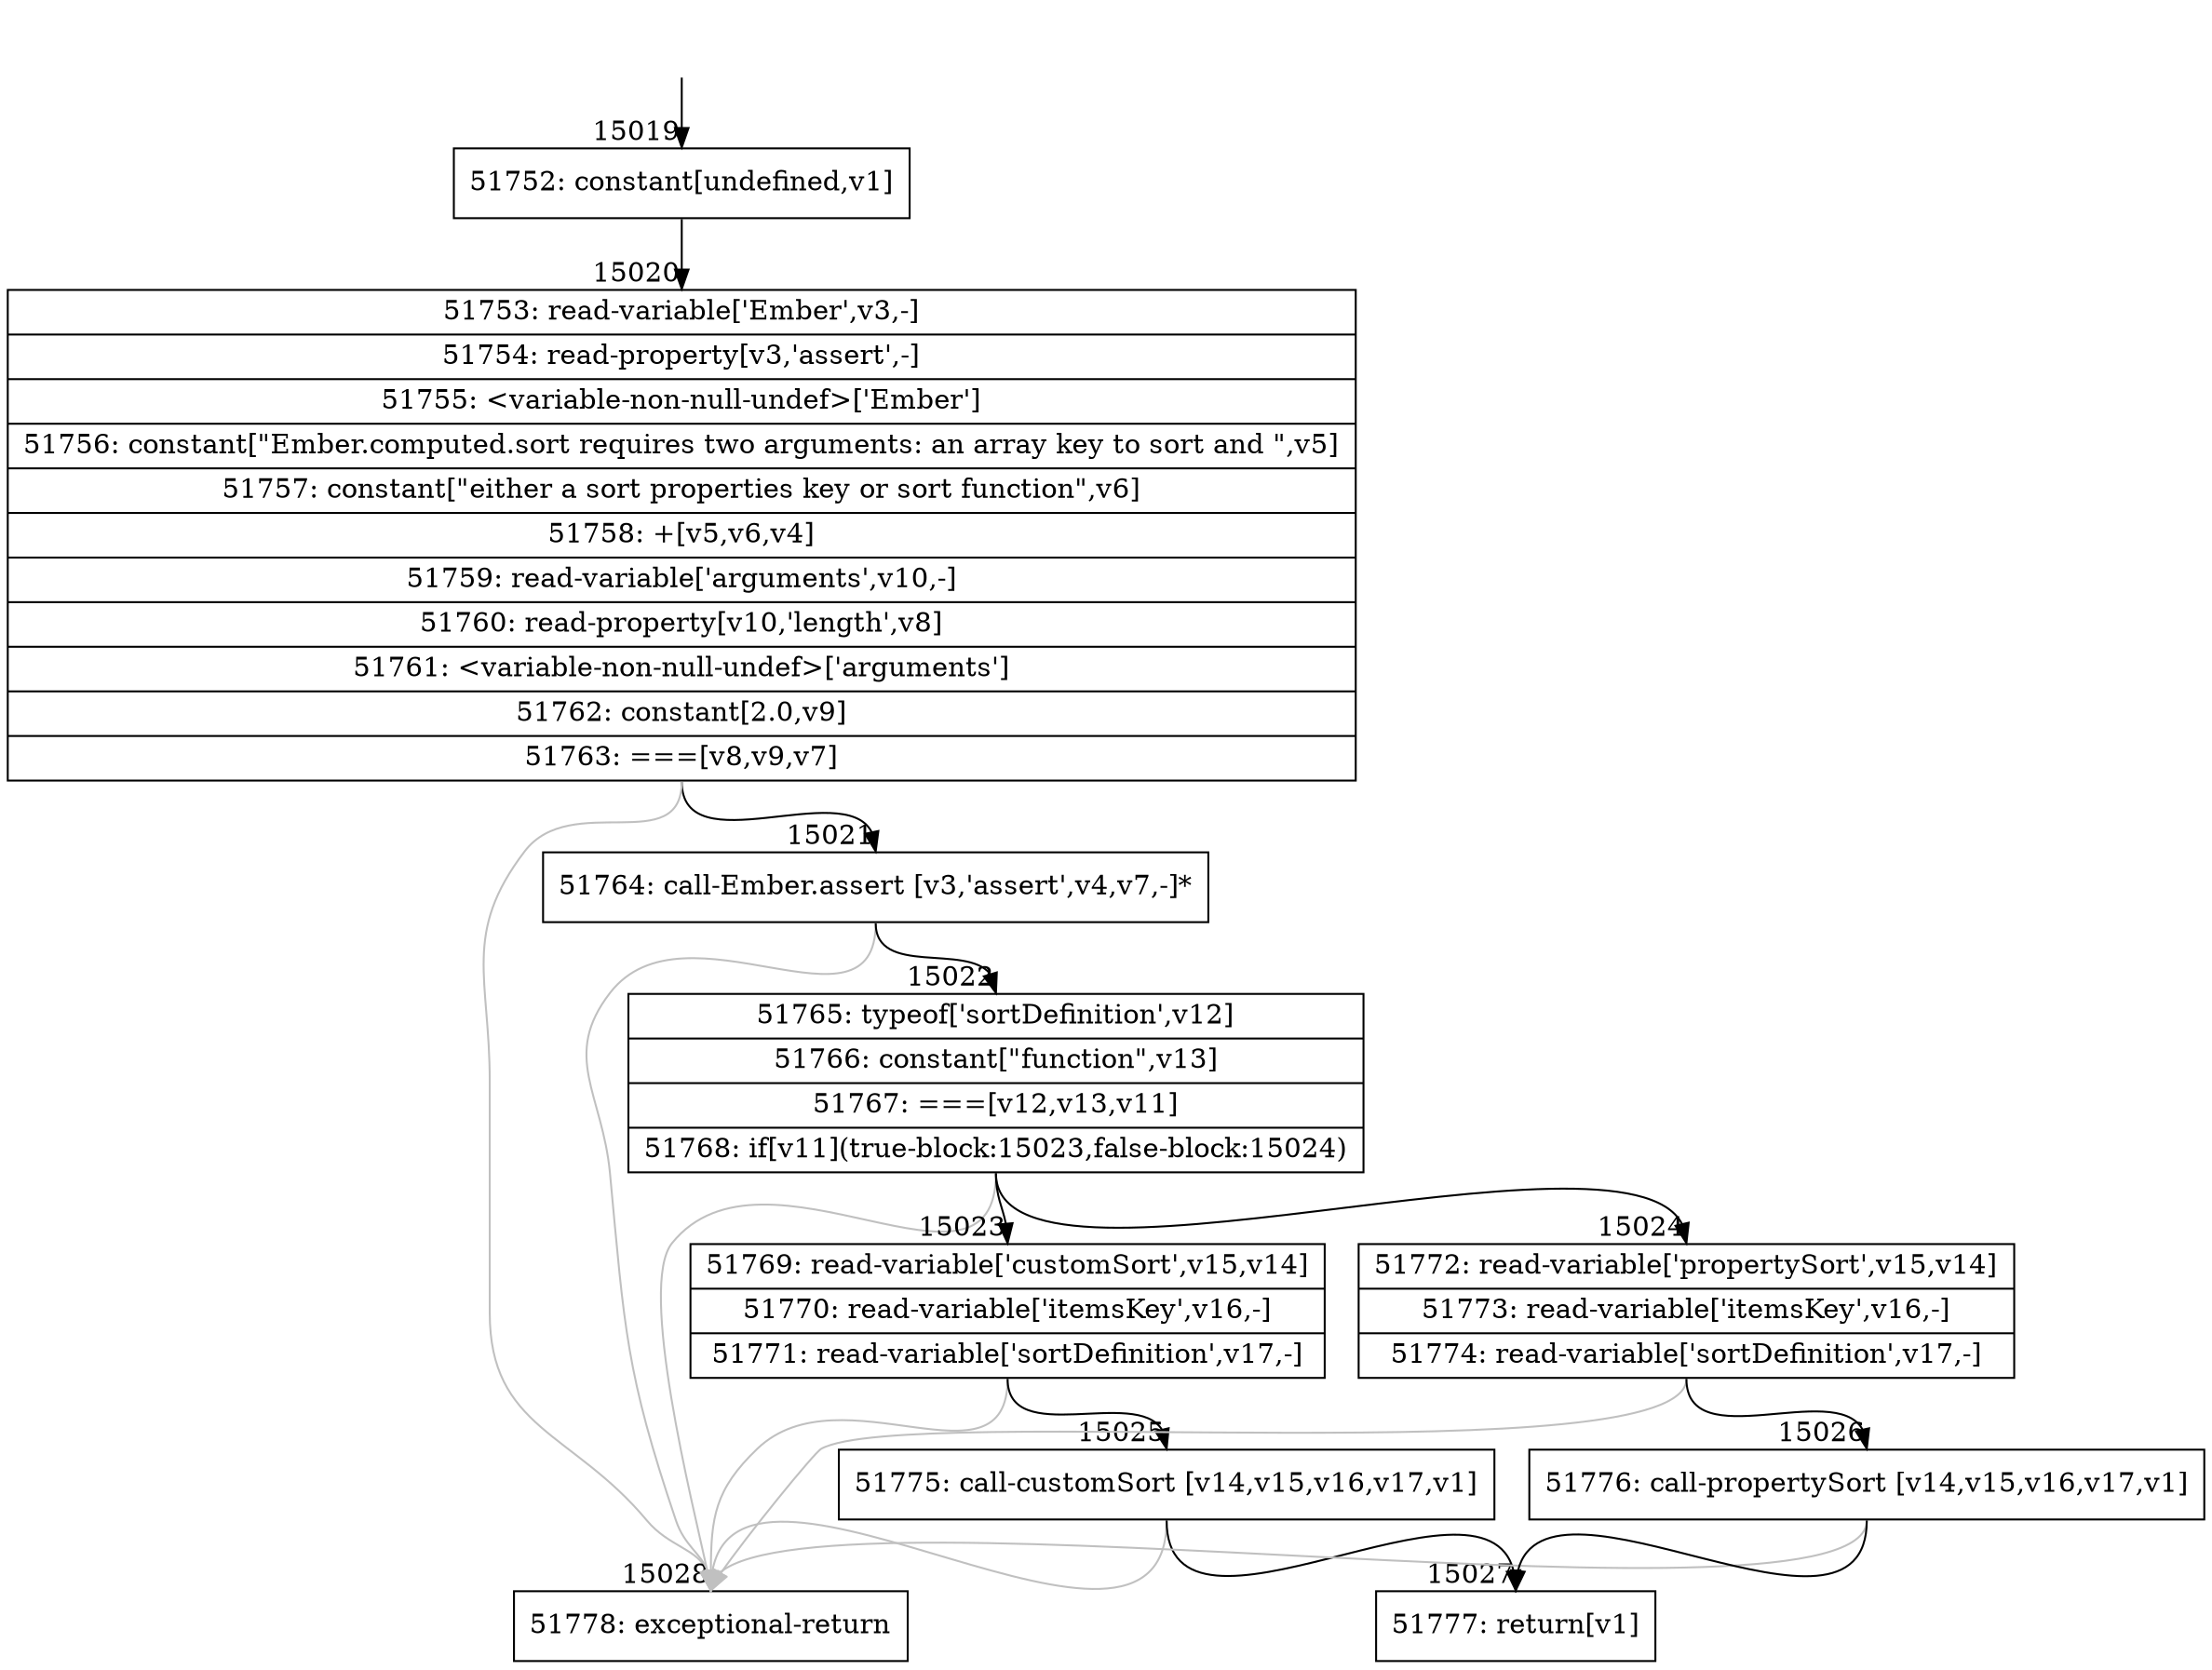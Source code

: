 digraph {
rankdir="TD"
BB_entry1264[shape=none,label=""];
BB_entry1264 -> BB15019 [tailport=s, headport=n, headlabel="    15019"]
BB15019 [shape=record label="{51752: constant[undefined,v1]}" ] 
BB15019 -> BB15020 [tailport=s, headport=n, headlabel="      15020"]
BB15020 [shape=record label="{51753: read-variable['Ember',v3,-]|51754: read-property[v3,'assert',-]|51755: \<variable-non-null-undef\>['Ember']|51756: constant[\"Ember.computed.sort requires two arguments: an array key to sort and \",v5]|51757: constant[\"either a sort properties key or sort function\",v6]|51758: +[v5,v6,v4]|51759: read-variable['arguments',v10,-]|51760: read-property[v10,'length',v8]|51761: \<variable-non-null-undef\>['arguments']|51762: constant[2.0,v9]|51763: ===[v8,v9,v7]}" ] 
BB15020 -> BB15021 [tailport=s, headport=n, headlabel="      15021"]
BB15020 -> BB15028 [tailport=s, headport=n, color=gray, headlabel="      15028"]
BB15021 [shape=record label="{51764: call-Ember.assert [v3,'assert',v4,v7,-]*}" ] 
BB15021 -> BB15022 [tailport=s, headport=n, headlabel="      15022"]
BB15021 -> BB15028 [tailport=s, headport=n, color=gray]
BB15022 [shape=record label="{51765: typeof['sortDefinition',v12]|51766: constant[\"function\",v13]|51767: ===[v12,v13,v11]|51768: if[v11](true-block:15023,false-block:15024)}" ] 
BB15022 -> BB15023 [tailport=s, headport=n, headlabel="      15023"]
BB15022 -> BB15024 [tailport=s, headport=n, headlabel="      15024"]
BB15022 -> BB15028 [tailport=s, headport=n, color=gray]
BB15023 [shape=record label="{51769: read-variable['customSort',v15,v14]|51770: read-variable['itemsKey',v16,-]|51771: read-variable['sortDefinition',v17,-]}" ] 
BB15023 -> BB15025 [tailport=s, headport=n, headlabel="      15025"]
BB15023 -> BB15028 [tailport=s, headport=n, color=gray]
BB15024 [shape=record label="{51772: read-variable['propertySort',v15,v14]|51773: read-variable['itemsKey',v16,-]|51774: read-variable['sortDefinition',v17,-]}" ] 
BB15024 -> BB15026 [tailport=s, headport=n, headlabel="      15026"]
BB15024 -> BB15028 [tailport=s, headport=n, color=gray]
BB15025 [shape=record label="{51775: call-customSort [v14,v15,v16,v17,v1]}" ] 
BB15025 -> BB15027 [tailport=s, headport=n, headlabel="      15027"]
BB15025 -> BB15028 [tailport=s, headport=n, color=gray]
BB15026 [shape=record label="{51776: call-propertySort [v14,v15,v16,v17,v1]}" ] 
BB15026 -> BB15027 [tailport=s, headport=n]
BB15026 -> BB15028 [tailport=s, headport=n, color=gray]
BB15027 [shape=record label="{51777: return[v1]}" ] 
BB15028 [shape=record label="{51778: exceptional-return}" ] 
//#$~ 27729
}

